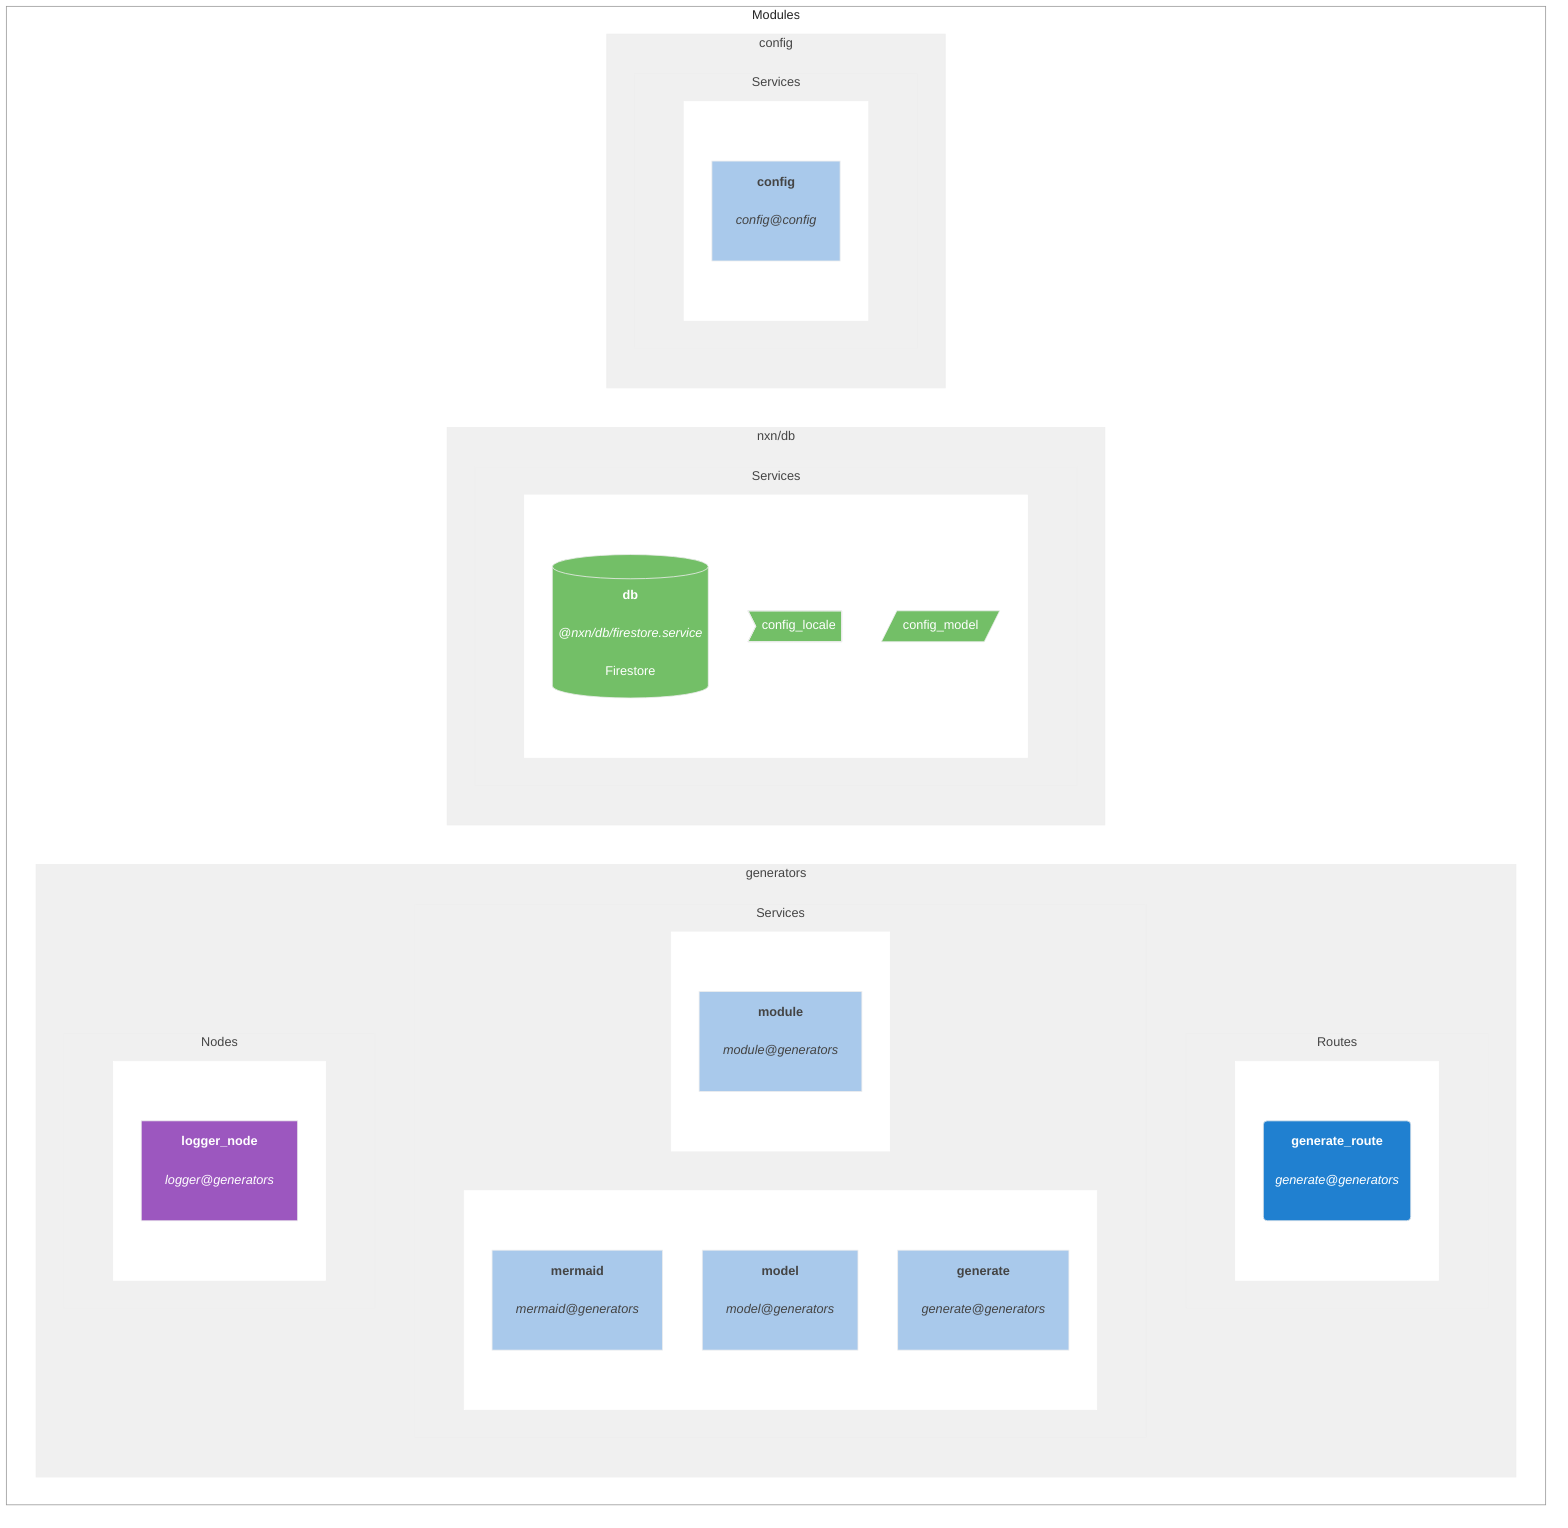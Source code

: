 graph TB;

subgraph Modules
    direction LR;
    classDef nodeCls fill:#9C57BF,stroke:#eee,color:#fff
    classDef routeCls fill:#2080D0,stroke:#eee,color:#fff
    classDef nodCls fill:#9C57BF,stroke:#eee,color:#fff
    classDef serviceCls fill:#A9C9EB,stroke:#eee,color:#444
    classDef dataCls fill:#73BF67,stroke:#eee,color:#fff
    classDef localeCls fill:#73BF67,stroke:#eee,color:#fff

subgraph generators
direction TB;

subgraph generators:routes["Routes"]
direction LR;

subgraph generators_routes1
direction TB;
    generate_route_doc("<b>generate_route</b><br><br><i>generate@generators</i><br><br>"):::routeCls

end
style generators_routes1 fill:#fff,stroke:#fff,color:#fff

end
style generators:routes fill:#f0f0f0,stroke:#eee,color:#444


subgraph generators:services["Services"]
direction LR;

subgraph generators_services1
direction TB;
    mermaid_doc["<b>mermaid</b><br><br><i>mermaid@generators</i><br><br>"]:::serviceCls

    model_doc["<b>model</b><br><br><i>model@generators</i><br><br>"]:::serviceCls

    generate_doc["<b>generate</b><br><br><i>generate@generators</i><br><br>"]:::serviceCls

end
style generators_services1 fill:#fff,stroke:#fff,color:#fff


subgraph generators_services2
direction TB;
    module_doc["<b>module</b><br><br><i>module@generators</i><br><br>"]:::serviceCls

end
style generators_services2 fill:#fff,stroke:#fff,color:#fff

end
style generators:services fill:#f0f0f0,stroke:#eee,color:#444


subgraph generators:nodes["Nodes"]
direction LR;

subgraph generators_nodes1
direction TB;
    logger_node_doc["<b>logger_node</b><br><br><i>logger@generators</i><br><br>"]:::nodeCls

end
style generators_nodes1 fill:#fff,stroke:#fff,color:#fff

end
style generators:nodes fill:#f0f0f0,stroke:#eee,color:#444

end
style generators fill:#f0f0f0,stroke:#eee,color:#444



subgraph nxn/db
direction TB;

subgraph nxn/db:services["Services"]
direction LR;

subgraph nxn/db_services1
direction TB;
    db_doc[("<b>db</b><br><br><i>@nxn/db/firestore.service</i><br><br>Firestore")]:::dataCls

    config_locale_doc>"config_locale"]:::localeCls

    config_model_doc[/"config_model"/]:::dataCls

end
style nxn/db_services1 fill:#fff,stroke:#fff,color:#fff

end
style nxn/db:services fill:#f0f0f0,stroke:#eee,color:#444

end
style nxn/db fill:#f0f0f0,stroke:#eee,color:#444



subgraph config
direction TB;

subgraph config:services["Services"]
direction LR;

subgraph config_services1
direction TB;
    config_doc["<b>config</b><br><br><i>config@config</i><br><br>"]:::serviceCls

end
style config_services1 fill:#fff,stroke:#fff,color:#fff

end
style config:services fill:#f0f0f0,stroke:#eee,color:#444

end
style config fill:#f0f0f0,stroke:#eee,color:#444
end
style Modules fill:#fff,stroke:#999,color:#222